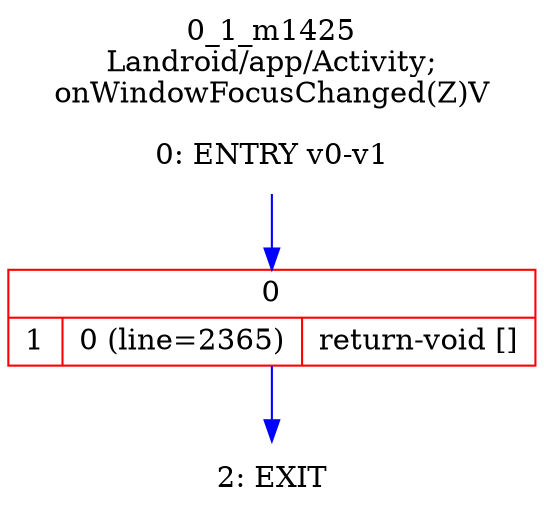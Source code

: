 digraph G {
rankdir=UD;
labelloc=t;
label="0_1_m1425\nLandroid/app/Activity;
onWindowFocusChanged(Z)V";
0[label="0: ENTRY v0-v1",shape=plaintext];
1[label="{0|{1|0 (line=2365)|return-void []\l}}",shape=record, color=red];
2[label="2: EXIT",shape=plaintext];
0->1 [color=blue, fontcolor=blue,weight=100, taillabel=""];
1->2 [color=blue, fontcolor=blue,weight=100, taillabel=""];
}
